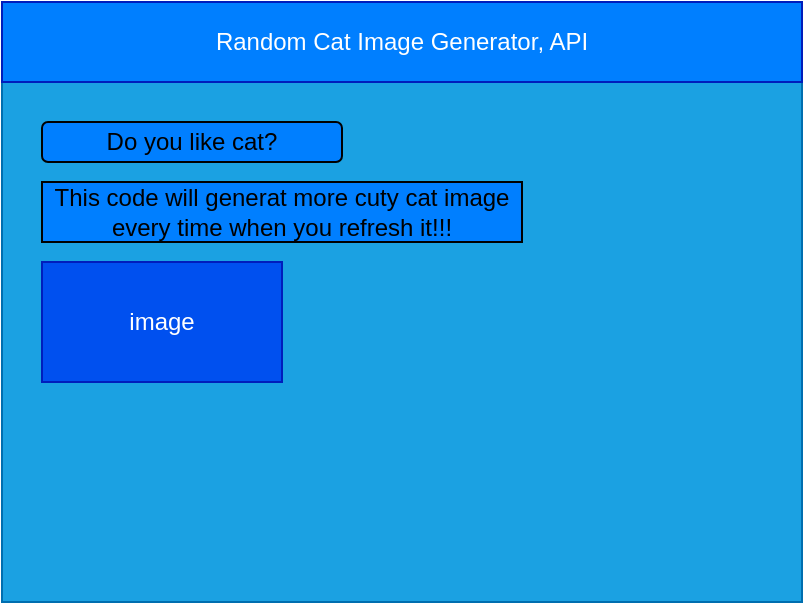 <mxfile>
    <diagram id="pIaEtrtLPv3HG8r1JEND" name="Page-1">
        <mxGraphModel dx="1121" dy="751" grid="1" gridSize="10" guides="1" tooltips="1" connect="1" arrows="1" fold="1" page="1" pageScale="1" pageWidth="850" pageHeight="1100" math="0" shadow="0">
            <root>
                <mxCell id="0"/>
                <mxCell id="1" parent="0"/>
                <mxCell id="2" value="" style="rounded=0;whiteSpace=wrap;html=1;fillColor=#1ba1e2;fontColor=#ffffff;strokeColor=#006EAF;" parent="1" vertex="1">
                    <mxGeometry x="90" y="70" width="400" height="300" as="geometry"/>
                </mxCell>
                <mxCell id="3" value="Random Cat Image Generator, API" style="rounded=0;whiteSpace=wrap;html=1;fillColor=#007FFF;fontColor=#ffffff;strokeColor=#001DBC;" parent="1" vertex="1">
                    <mxGeometry x="90" y="70" width="400" height="40" as="geometry"/>
                </mxCell>
                <mxCell id="7" value="image" style="rounded=0;whiteSpace=wrap;html=1;fillColor=#0050ef;fontColor=#ffffff;strokeColor=#001DBC;" parent="1" vertex="1">
                    <mxGeometry x="110" y="200" width="120" height="60" as="geometry"/>
                </mxCell>
                <mxCell id="8" value="This code will generat more cuty cat image every time when you refresh it!!!" style="rounded=0;whiteSpace=wrap;html=1;fillColor=#007FFF;" parent="1" vertex="1">
                    <mxGeometry x="110" y="160" width="240" height="30" as="geometry"/>
                </mxCell>
                <mxCell id="11" value="Do you like cat?" style="rounded=1;whiteSpace=wrap;html=1;fillColor=#007FFF;" parent="1" vertex="1">
                    <mxGeometry x="110" y="130" width="150" height="20" as="geometry"/>
                </mxCell>
            </root>
        </mxGraphModel>
    </diagram>
</mxfile>